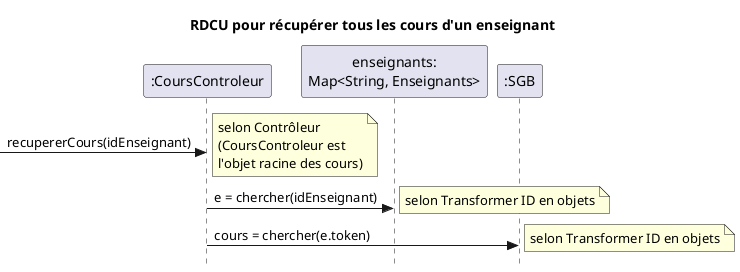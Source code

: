 @startuml 
skinparam style strictuml
skinparam defaultfontname Verdana
title RDCU pour récupérer tous les cours d'un enseignant
participant ":CoursControleur" as coursControleur

->coursControleur : recupererCours(idEnseignant)
note right : selon Contrôleur\n(CoursControleur est\nl'objet racine des cours)
participant "enseignants:\nMap<String, Enseignants>" as CollectionEnseignants
coursControleur -> CollectionEnseignants : e = chercher(idEnseignant) 
note right : selon Transformer ID en objets
'TODO - SGB ici mais je ne suis pas sure sion on peut mettre une Map
participant ":SGB" as sgb
coursControleur -> sgb : cours = chercher(e.token)
note right : selon Transformer ID en objets
'TODO ecq je dois mettre un retour?

@enduml